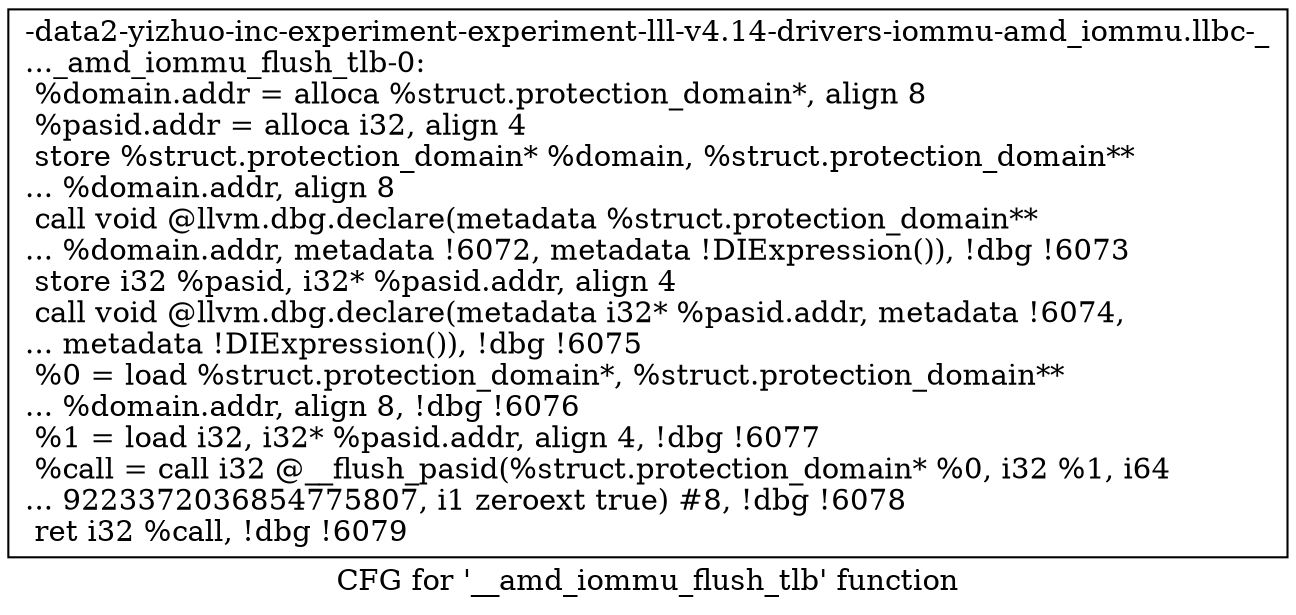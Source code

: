 digraph "CFG for '__amd_iommu_flush_tlb' function" {
	label="CFG for '__amd_iommu_flush_tlb' function";

	Node0x561b946bc950 [shape=record,label="{-data2-yizhuo-inc-experiment-experiment-lll-v4.14-drivers-iommu-amd_iommu.llbc-_\l..._amd_iommu_flush_tlb-0:\l  %domain.addr = alloca %struct.protection_domain*, align 8\l  %pasid.addr = alloca i32, align 4\l  store %struct.protection_domain* %domain, %struct.protection_domain**\l... %domain.addr, align 8\l  call void @llvm.dbg.declare(metadata %struct.protection_domain**\l... %domain.addr, metadata !6072, metadata !DIExpression()), !dbg !6073\l  store i32 %pasid, i32* %pasid.addr, align 4\l  call void @llvm.dbg.declare(metadata i32* %pasid.addr, metadata !6074,\l... metadata !DIExpression()), !dbg !6075\l  %0 = load %struct.protection_domain*, %struct.protection_domain**\l... %domain.addr, align 8, !dbg !6076\l  %1 = load i32, i32* %pasid.addr, align 4, !dbg !6077\l  %call = call i32 @__flush_pasid(%struct.protection_domain* %0, i32 %1, i64\l... 9223372036854775807, i1 zeroext true) #8, !dbg !6078\l  ret i32 %call, !dbg !6079\l}"];
}
